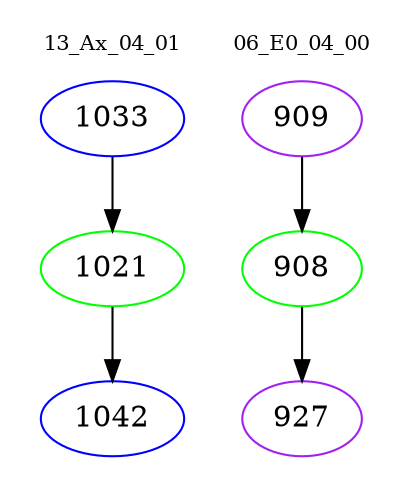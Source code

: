 digraph{
subgraph cluster_0 {
color = white
label = "13_Ax_04_01";
fontsize=10;
T0_1033 [label="1033", color="blue"]
T0_1033 -> T0_1021 [color="black"]
T0_1021 [label="1021", color="green"]
T0_1021 -> T0_1042 [color="black"]
T0_1042 [label="1042", color="blue"]
}
subgraph cluster_1 {
color = white
label = "06_E0_04_00";
fontsize=10;
T1_909 [label="909", color="purple"]
T1_909 -> T1_908 [color="black"]
T1_908 [label="908", color="green"]
T1_908 -> T1_927 [color="black"]
T1_927 [label="927", color="purple"]
}
}
